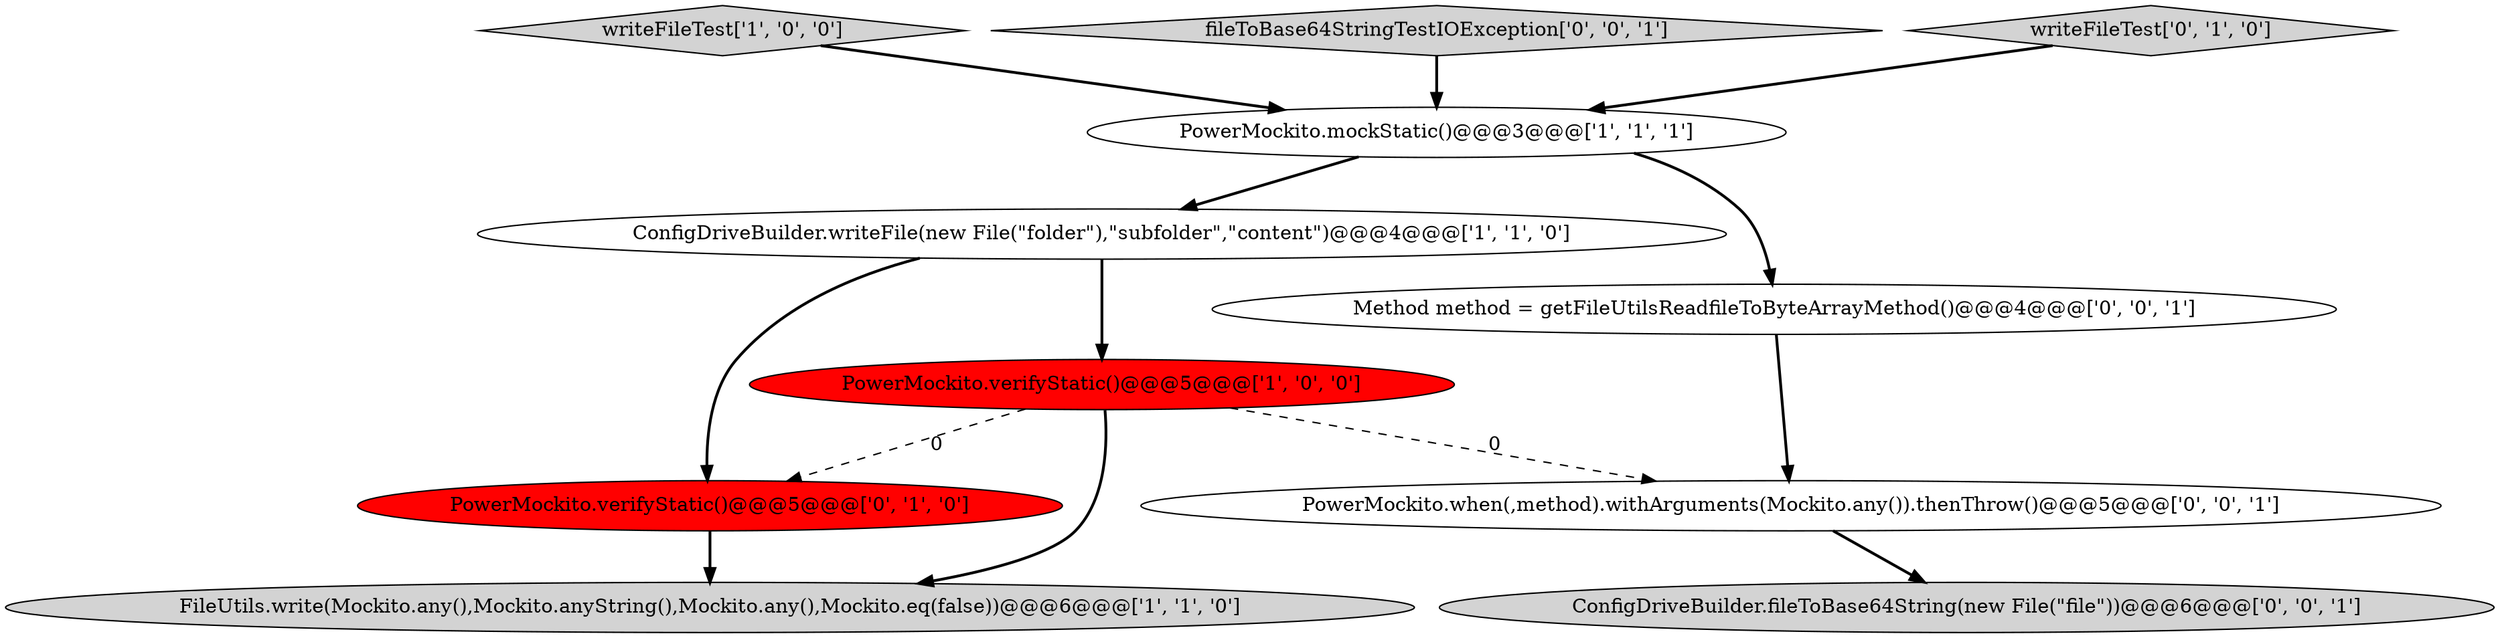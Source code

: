 digraph {
7 [style = filled, label = "PowerMockito.when(,method).withArguments(Mockito.any()).thenThrow()@@@5@@@['0', '0', '1']", fillcolor = white, shape = ellipse image = "AAA0AAABBB3BBB"];
3 [style = filled, label = "ConfigDriveBuilder.writeFile(new File(\"folder\"),\"subfolder\",\"content\")@@@4@@@['1', '1', '0']", fillcolor = white, shape = ellipse image = "AAA0AAABBB1BBB"];
4 [style = filled, label = "PowerMockito.verifyStatic()@@@5@@@['1', '0', '0']", fillcolor = red, shape = ellipse image = "AAA1AAABBB1BBB"];
6 [style = filled, label = "PowerMockito.verifyStatic()@@@5@@@['0', '1', '0']", fillcolor = red, shape = ellipse image = "AAA1AAABBB2BBB"];
2 [style = filled, label = "writeFileTest['1', '0', '0']", fillcolor = lightgray, shape = diamond image = "AAA0AAABBB1BBB"];
8 [style = filled, label = "fileToBase64StringTestIOException['0', '0', '1']", fillcolor = lightgray, shape = diamond image = "AAA0AAABBB3BBB"];
9 [style = filled, label = "ConfigDriveBuilder.fileToBase64String(new File(\"file\"))@@@6@@@['0', '0', '1']", fillcolor = lightgray, shape = ellipse image = "AAA0AAABBB3BBB"];
5 [style = filled, label = "writeFileTest['0', '1', '0']", fillcolor = lightgray, shape = diamond image = "AAA0AAABBB2BBB"];
0 [style = filled, label = "FileUtils.write(Mockito.any(),Mockito.anyString(),Mockito.any(),Mockito.eq(false))@@@6@@@['1', '1', '0']", fillcolor = lightgray, shape = ellipse image = "AAA0AAABBB1BBB"];
1 [style = filled, label = "PowerMockito.mockStatic()@@@3@@@['1', '1', '1']", fillcolor = white, shape = ellipse image = "AAA0AAABBB1BBB"];
10 [style = filled, label = "Method method = getFileUtilsReadfileToByteArrayMethod()@@@4@@@['0', '0', '1']", fillcolor = white, shape = ellipse image = "AAA0AAABBB3BBB"];
1->3 [style = bold, label=""];
7->9 [style = bold, label=""];
8->1 [style = bold, label=""];
5->1 [style = bold, label=""];
3->6 [style = bold, label=""];
6->0 [style = bold, label=""];
4->6 [style = dashed, label="0"];
1->10 [style = bold, label=""];
4->7 [style = dashed, label="0"];
3->4 [style = bold, label=""];
10->7 [style = bold, label=""];
2->1 [style = bold, label=""];
4->0 [style = bold, label=""];
}

